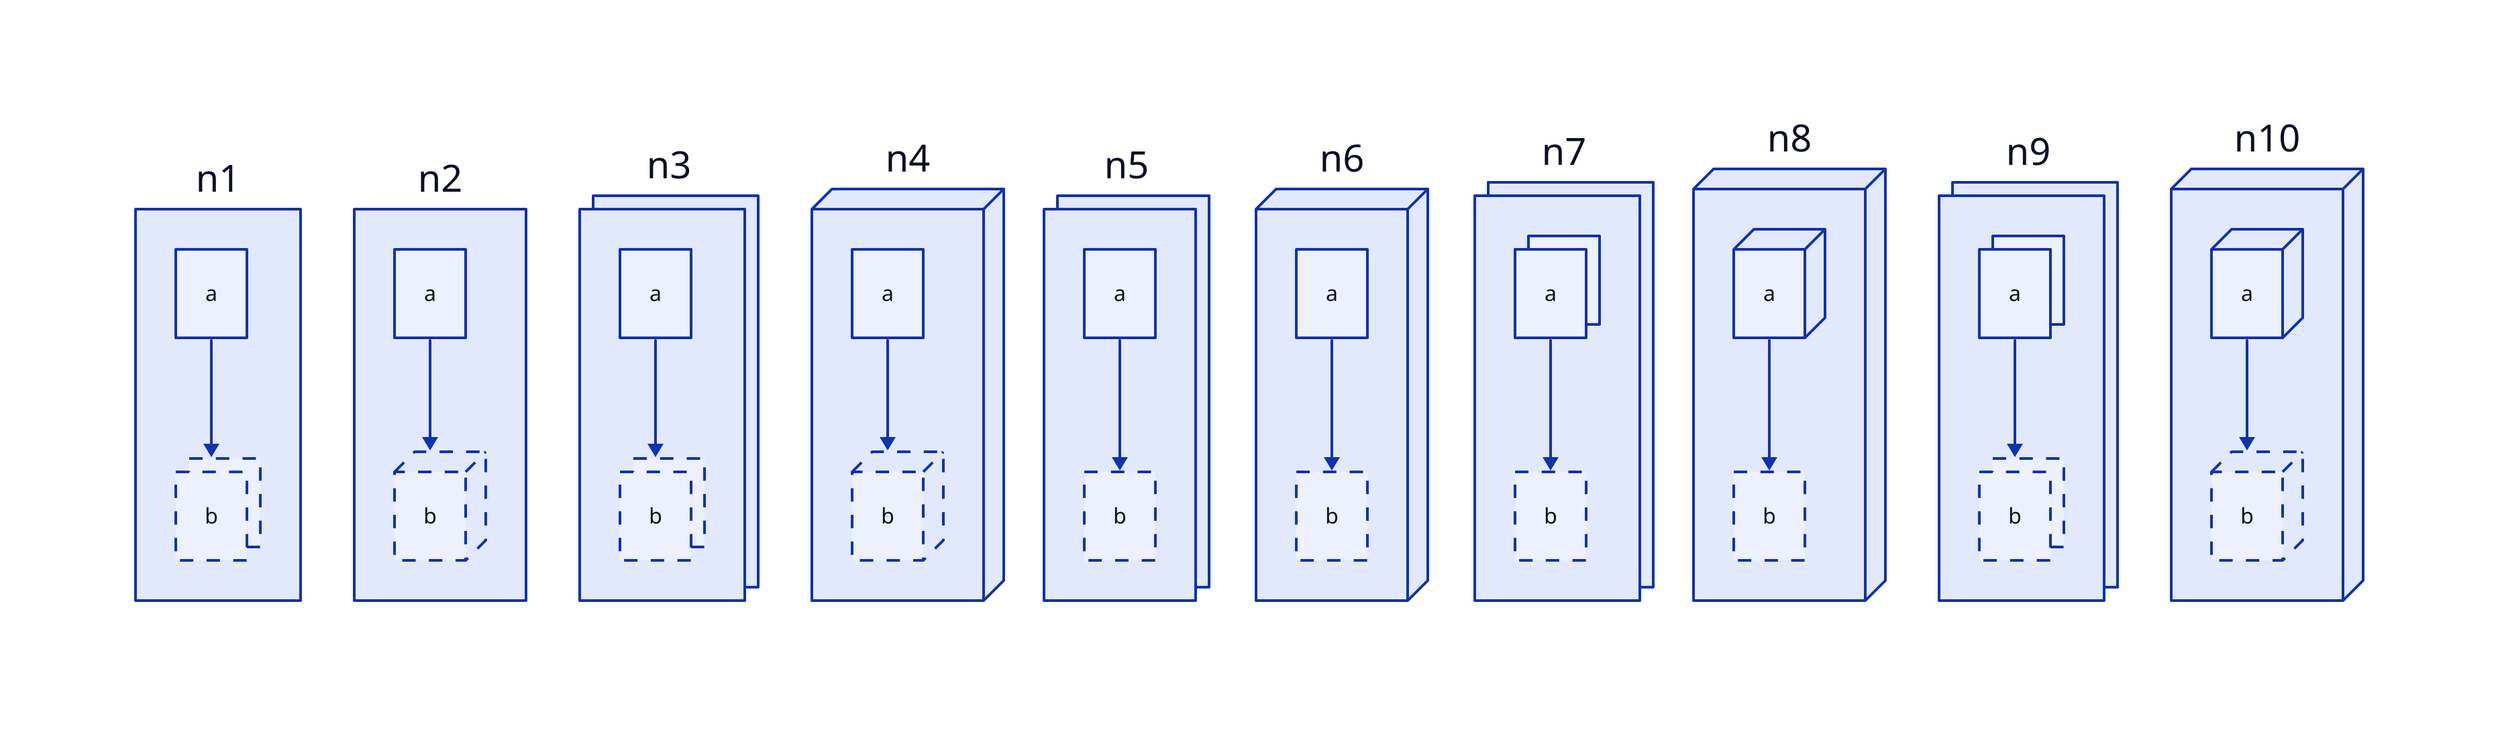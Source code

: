 n1: {
  a -> b
  b.style: {
    stroke-dash: 5
    multiple: true
  }
}

n2: {
  a -> b
  b.style: {
    stroke-dash: 5
    3d: true
  }
}

n3: {
  a -> b
  b.style: {
    stroke-dash: 5
    multiple: true
  }
  style.multiple: true
}

n4: {
  a -> b
  b.style: {
    stroke-dash: 5
    3d: true
  }
  style.3d: true
}

n5: {
  a -> b
  b.style: {
    stroke-dash: 5
  }
  style.multiple: true
}

n6: {
  a -> b
  b.style: {
    stroke-dash: 5
  }
  style.3d: true
}

n7: {
  a -> b
  a.style.multiple: true
  b.style: {
    stroke-dash: 5
  }
  style.multiple: true
}

n8: {
  a -> b
  a.style.3d: true
  b.style: {
    stroke-dash: 5
  }
  style.3d: true
}

n9: {
  a -> b
  a.style.multiple: true
  b.style: {
    stroke-dash: 5
    multiple: true
  }
  style.multiple: true
}

n10: {
  a -> b
  a.style.3d: true
  b.style: {
    stroke-dash: 5
    3d: true
  }
  style.3d: true
}
